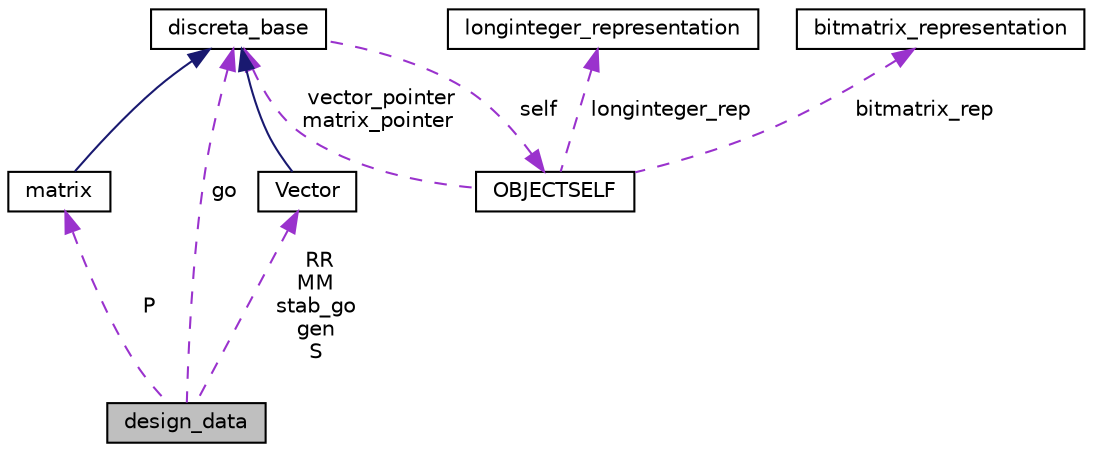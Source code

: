 digraph "design_data"
{
  edge [fontname="Helvetica",fontsize="10",labelfontname="Helvetica",labelfontsize="10"];
  node [fontname="Helvetica",fontsize="10",shape=record];
  Node1 [label="design_data",height=0.2,width=0.4,color="black", fillcolor="grey75", style="filled", fontcolor="black"];
  Node2 -> Node1 [dir="back",color="darkorchid3",fontsize="10",style="dashed",label=" P" ,fontname="Helvetica"];
  Node2 [label="matrix",height=0.2,width=0.4,color="black", fillcolor="white", style="filled",URL="$d1/d8d/classmatrix.html"];
  Node3 -> Node2 [dir="back",color="midnightblue",fontsize="10",style="solid",fontname="Helvetica"];
  Node3 [label="discreta_base",height=0.2,width=0.4,color="black", fillcolor="white", style="filled",URL="$d7/d71/classdiscreta__base.html"];
  Node4 -> Node3 [dir="back",color="darkorchid3",fontsize="10",style="dashed",label=" self" ,fontname="Helvetica"];
  Node4 [label="OBJECTSELF",height=0.2,width=0.4,color="black", fillcolor="white", style="filled",URL="$d0/dd9/union_o_b_j_e_c_t_s_e_l_f.html"];
  Node3 -> Node4 [dir="back",color="darkorchid3",fontsize="10",style="dashed",label=" vector_pointer\nmatrix_pointer" ,fontname="Helvetica"];
  Node5 -> Node4 [dir="back",color="darkorchid3",fontsize="10",style="dashed",label=" longinteger_rep" ,fontname="Helvetica"];
  Node5 [label="longinteger_representation",height=0.2,width=0.4,color="black", fillcolor="white", style="filled",URL="$dd/d35/structlonginteger__representation.html"];
  Node6 -> Node4 [dir="back",color="darkorchid3",fontsize="10",style="dashed",label=" bitmatrix_rep" ,fontname="Helvetica"];
  Node6 [label="bitmatrix_representation",height=0.2,width=0.4,color="black", fillcolor="white", style="filled",URL="$de/da0/structbitmatrix__representation.html"];
  Node7 -> Node1 [dir="back",color="darkorchid3",fontsize="10",style="dashed",label=" RR\nMM\nstab_go\ngen\nS" ,fontname="Helvetica"];
  Node7 [label="Vector",height=0.2,width=0.4,color="black", fillcolor="white", style="filled",URL="$d5/db2/class_vector.html"];
  Node3 -> Node7 [dir="back",color="midnightblue",fontsize="10",style="solid",fontname="Helvetica"];
  Node3 -> Node1 [dir="back",color="darkorchid3",fontsize="10",style="dashed",label=" go" ,fontname="Helvetica"];
}
